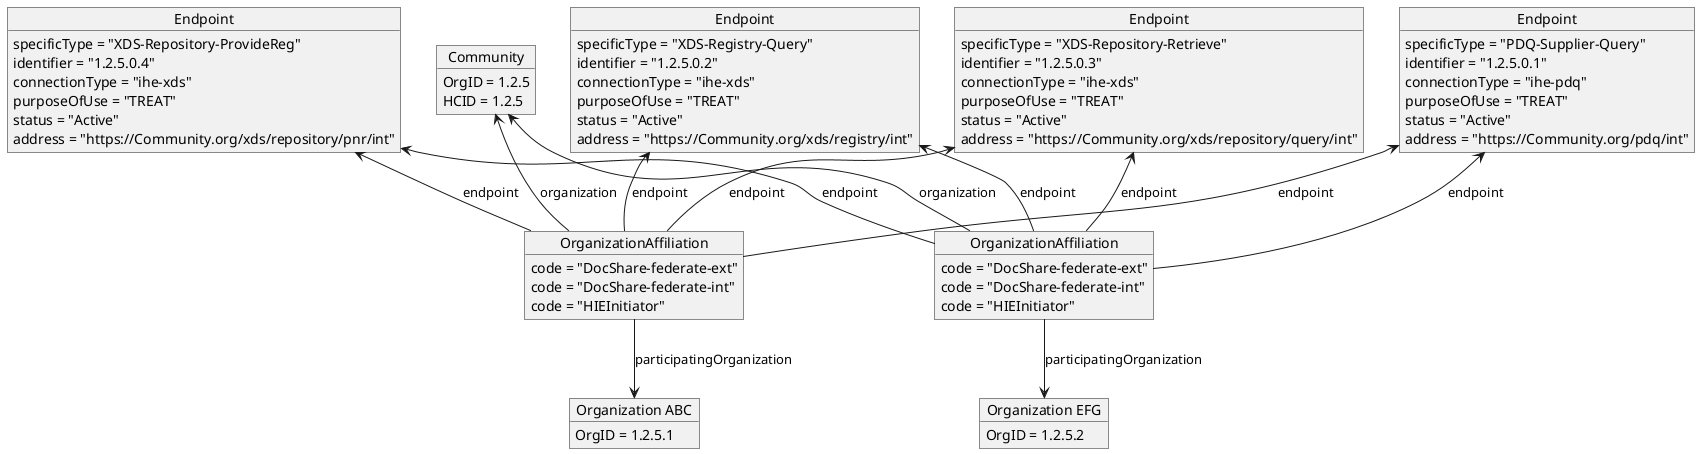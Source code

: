 @startuml multi_organization_community_directory
hide footbox

object "Community" as Community
Community : OrgID = 1.2.5
Community : HCID = 1.2.5

object "Organization ABC" as OrgA
OrgA : OrgID = 1.2.5.1

object "Organization EFG" as OrgE
OrgE : OrgID = 1.2.5.2

object "Endpoint" as ComEndpointPatDisc
ComEndpointPatDisc : specificType = "PDQ-Supplier-Query"
ComEndpointPatDisc : identifier = "1.2.5.0.1"
ComEndpointPatDisc : connectionType = "ihe-pdq"
ComEndpointPatDisc : purposeOfUse = "TREAT"
ComEndpointPatDisc : status = "Active"
ComEndpointPatDisc : address = "https://Community.org/pdq/int"

object "Endpoint" as ComEndpointDocDisc
ComEndpointDocDisc : specificType = "XDS-Registry-Query"
ComEndpointDocDisc : identifier = "1.2.5.0.2"
ComEndpointDocDisc : connectionType = "ihe-xds"
ComEndpointDocDisc : purposeOfUse = "TREAT"
ComEndpointDocDisc : status = "Active"
ComEndpointDocDisc : address = "https://Community.org/xds/registry/int"

object "Endpoint" as ComEndpointDocRet
ComEndpointDocRet : specificType = "XDS-Repository-Retrieve"
ComEndpointDocRet : identifier = "1.2.5.0.3"
ComEndpointDocRet : connectionType = "ihe-xds"
ComEndpointDocRet : purposeOfUse = "TREAT"
ComEndpointDocRet : status = "Active"
ComEndpointDocRet : address = "https://Community.org/xds/repository/query/int"

object "Endpoint" as ComEndpointSub
ComEndpointSub : specificType = "XDS-Repository-ProvideReg"
ComEndpointSub : identifier = "1.2.5.0.4"
ComEndpointSub : connectionType = "ihe-xds"
ComEndpointSub : purposeOfUse = "TREAT"
ComEndpointSub : status = "Active"
ComEndpointSub : address = "https://Community.org/xds/repository/pnr/int"

object "OrganizationAffiliation" as OrgAffA
OrgAffA : code = "DocShare-federate-ext"
OrgAffA : code = "DocShare-federate-int"
OrgAffA : code = "HIEInitiator"
OrgAffA -u-> ComEndpointPatDisc : endpoint
OrgAffA -u-> ComEndpointDocDisc : endpoint
OrgAffA -u-> ComEndpointDocRet : endpoint
OrgAffA -u-> ComEndpointSub : endpoint
OrgAffA -u-> Community : organization
OrgAffA --> OrgA : participatingOrganization

object "OrganizationAffiliation" as OrgAffE
OrgAffE : code = "DocShare-federate-ext"
OrgAffE : code = "DocShare-federate-int"
OrgAffE : code = "HIEInitiator"
OrgAffE -u-> ComEndpointPatDisc : endpoint
OrgAffE -u-> ComEndpointDocDisc : endpoint
OrgAffE -u-> ComEndpointDocRet : endpoint
OrgAffE -u-> ComEndpointSub : endpoint
OrgAffE -u-> Community : organization
OrgAffE --> OrgE : participatingOrganization

@enduml
